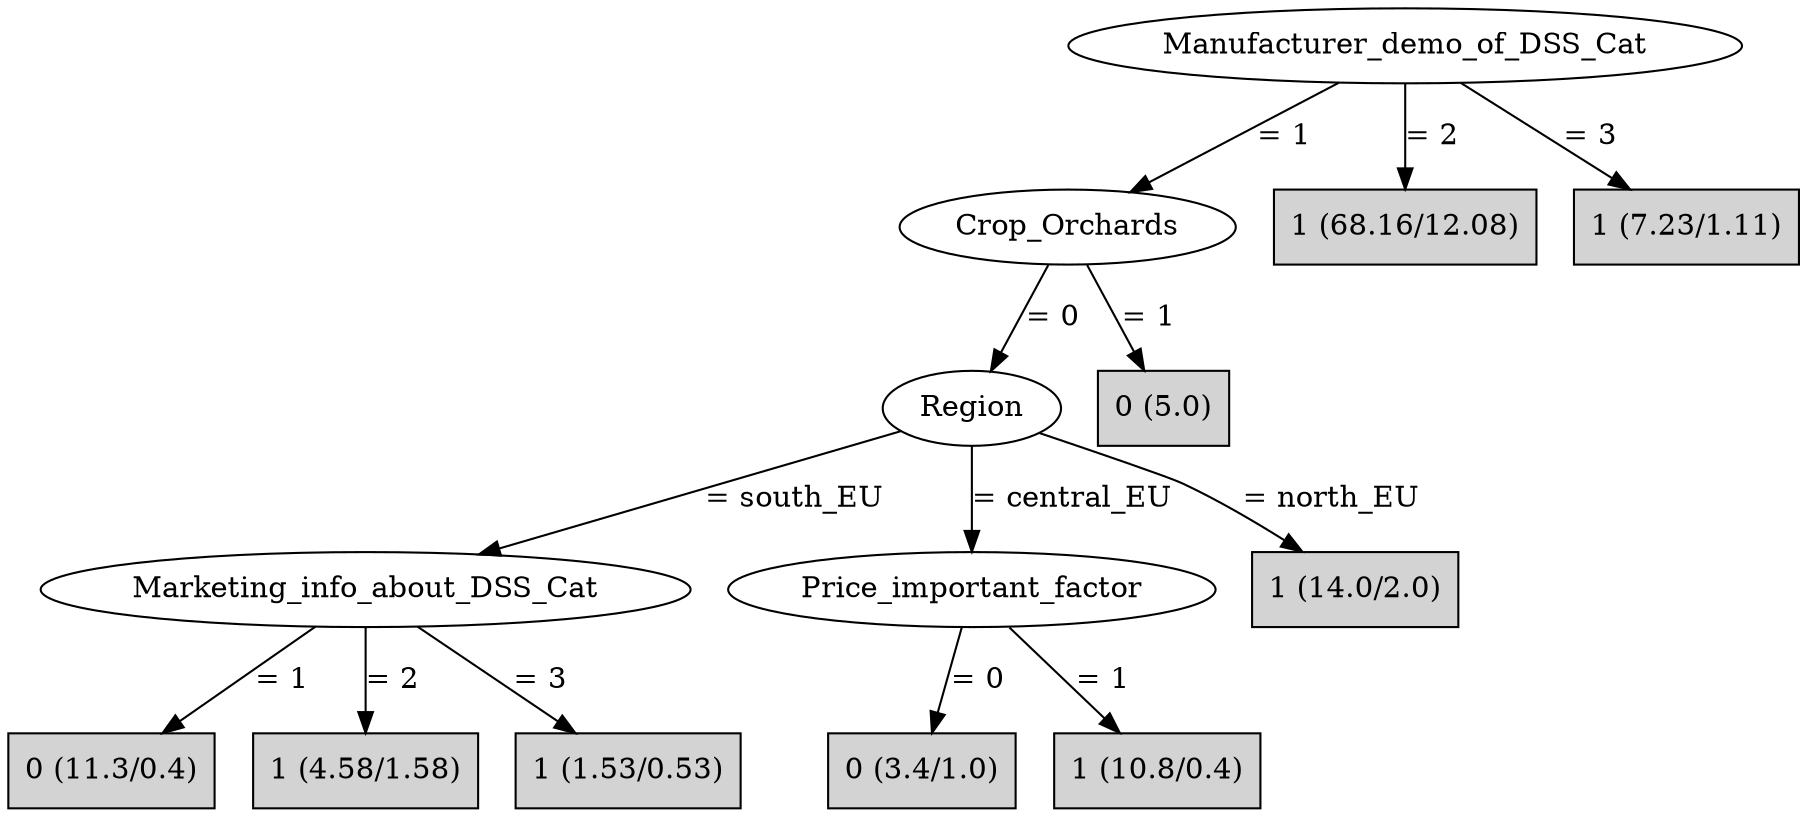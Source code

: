 digraph J48Tree {
N0 [label="Manufacturer_demo_of_DSS_Cat" ]
N0->N1 [label="= 1"]
N1 [label="Crop_Orchards" ]
N1->N2 [label="= 0"]
N2 [label="Region" ]
N2->N3 [label="= south_EU"]
N3 [label="Marketing_info_about_DSS_Cat" ]
N3->N4 [label="= 1"]
N4 [label="0 (11.3/0.4)" shape=box style=filled ]
N3->N5 [label="= 2"]
N5 [label="1 (4.58/1.58)" shape=box style=filled ]
N3->N6 [label="= 3"]
N6 [label="1 (1.53/0.53)" shape=box style=filled ]
N2->N7 [label="= central_EU"]
N7 [label="Price_important_factor" ]
N7->N8 [label="= 0"]
N8 [label="0 (3.4/1.0)" shape=box style=filled ]
N7->N9 [label="= 1"]
N9 [label="1 (10.8/0.4)" shape=box style=filled ]
N2->N10 [label="= north_EU"]
N10 [label="1 (14.0/2.0)" shape=box style=filled ]
N1->N11 [label="= 1"]
N11 [label="0 (5.0)" shape=box style=filled ]
N0->N12 [label="= 2"]
N12 [label="1 (68.16/12.08)" shape=box style=filled ]
N0->N13 [label="= 3"]
N13 [label="1 (7.23/1.11)" shape=box style=filled ]
}

